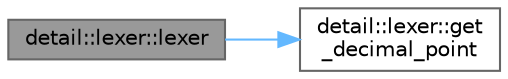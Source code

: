 digraph "detail::lexer::lexer"
{
 // LATEX_PDF_SIZE
  bgcolor="transparent";
  edge [fontname=Helvetica,fontsize=10,labelfontname=Helvetica,labelfontsize=10];
  node [fontname=Helvetica,fontsize=10,shape=box,height=0.2,width=0.4];
  rankdir="LR";
  Node1 [id="Node000001",label="detail::lexer::lexer",height=0.2,width=0.4,color="gray40", fillcolor="grey60", style="filled", fontcolor="black",tooltip=" "];
  Node1 -> Node2 [id="edge2_Node000001_Node000002",color="steelblue1",style="solid",tooltip=" "];
  Node2 [id="Node000002",label="detail::lexer::get\l_decimal_point",height=0.2,width=0.4,color="grey40", fillcolor="white", style="filled",URL="$classdetail_1_1lexer.html#aff70739b089f47c46623fe68426648e0",tooltip="return the locale-dependent decimal point"];
}
